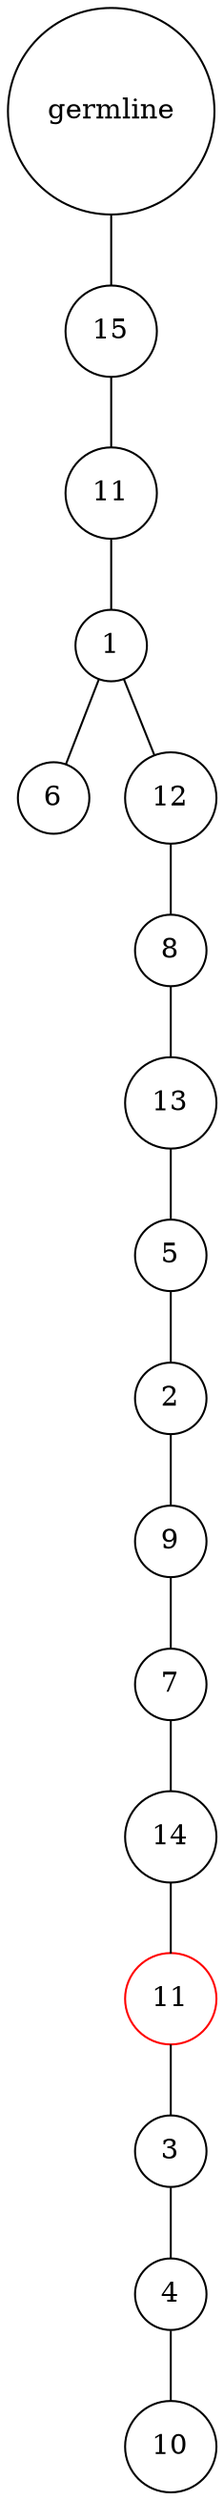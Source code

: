 graph {
	rankdir=UD;
	splines=line;
	node [shape=circle]
	"0x7f87e60851f0" [label="germline"];
	"0x7f87e6085220" [label="15"];
	"0x7f87e60851f0" -- "0x7f87e6085220" ;
	"0x7f87e6085250" [label="11"];
	"0x7f87e6085220" -- "0x7f87e6085250" ;
	"0x7f87e6085280" [label="1"];
	"0x7f87e6085250" -- "0x7f87e6085280" ;
	"0x7f87e60852b0" [label="6"];
	"0x7f87e6085280" -- "0x7f87e60852b0" ;
	"0x7f87e60852e0" [label="12"];
	"0x7f87e6085280" -- "0x7f87e60852e0" ;
	"0x7f87e6085310" [label="8"];
	"0x7f87e60852e0" -- "0x7f87e6085310" ;
	"0x7f87e6085340" [label="13"];
	"0x7f87e6085310" -- "0x7f87e6085340" ;
	"0x7f87e6085370" [label="5"];
	"0x7f87e6085340" -- "0x7f87e6085370" ;
	"0x7f87e60853a0" [label="2"];
	"0x7f87e6085370" -- "0x7f87e60853a0" ;
	"0x7f87e60853d0" [label="9"];
	"0x7f87e60853a0" -- "0x7f87e60853d0" ;
	"0x7f87e6085400" [label="7"];
	"0x7f87e60853d0" -- "0x7f87e6085400" ;
	"0x7f87e6085430" [label="14"];
	"0x7f87e6085400" -- "0x7f87e6085430" ;
	"0x7f87e6085460" [label="11",color="red"];
	"0x7f87e6085430" -- "0x7f87e6085460" ;
	"0x7f87e6085490" [label="3"];
	"0x7f87e6085460" -- "0x7f87e6085490" ;
	"0x7f87e60854c0" [label="4"];
	"0x7f87e6085490" -- "0x7f87e60854c0" ;
	"0x7f87e60854f0" [label="10"];
	"0x7f87e60854c0" -- "0x7f87e60854f0" ;
}

